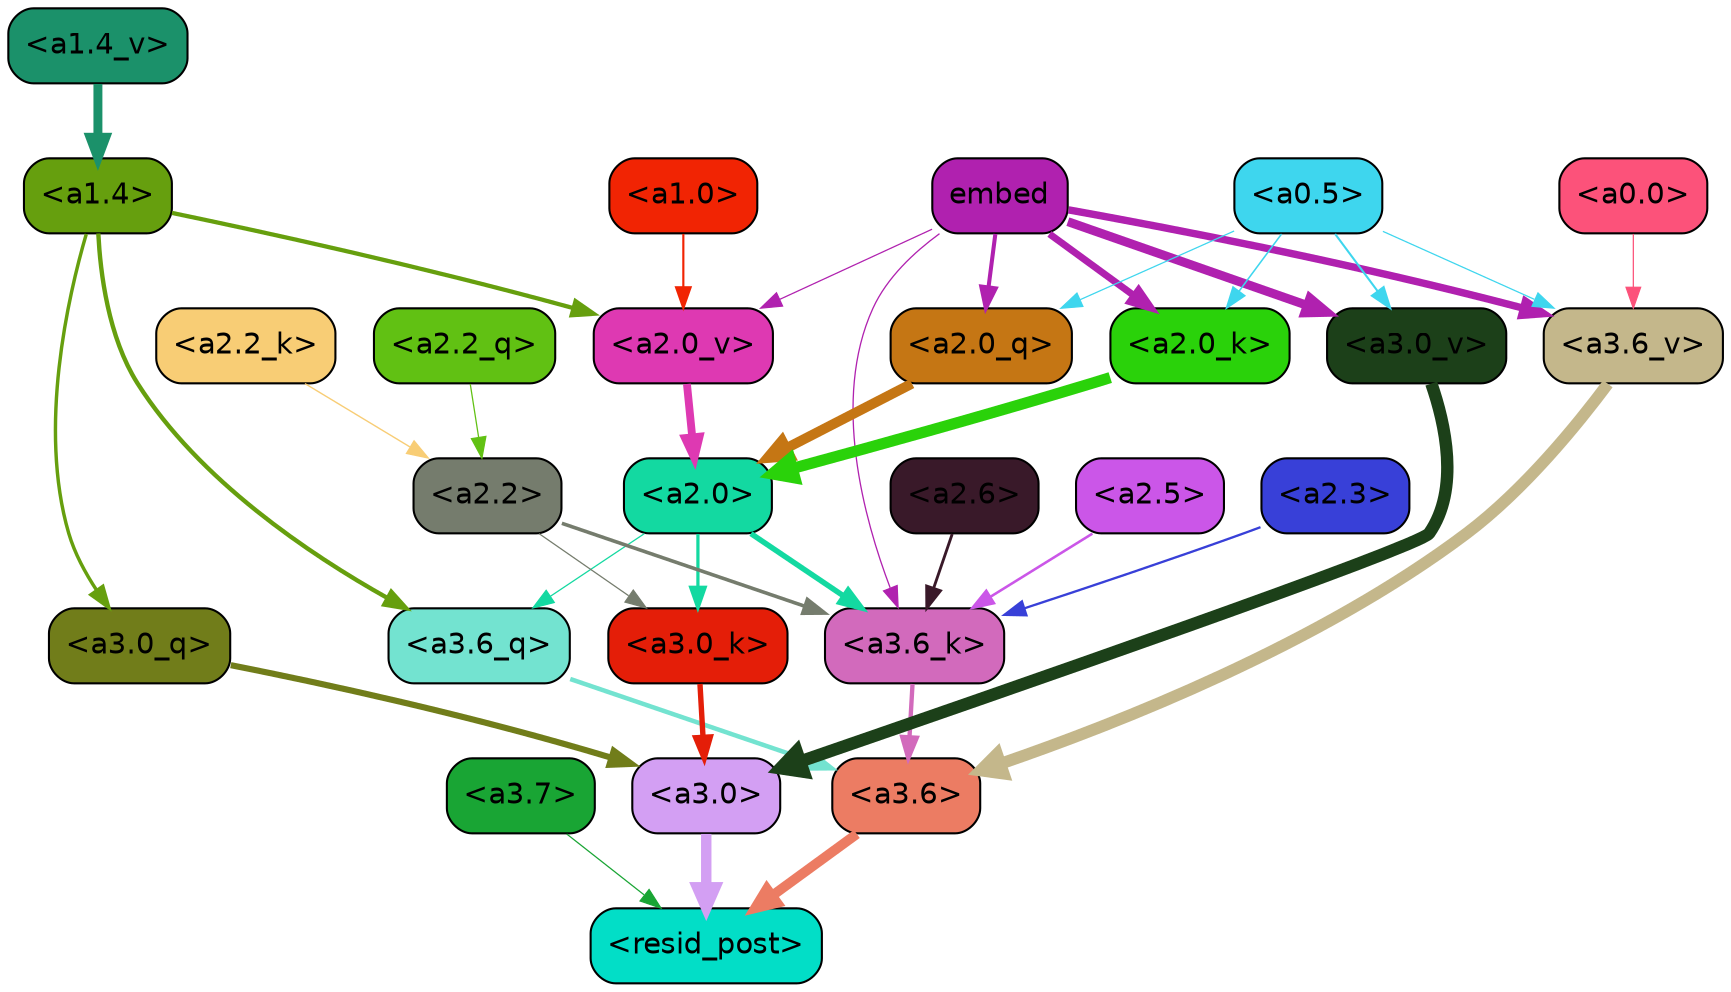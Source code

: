 strict digraph "" {
	graph [bgcolor=transparent,
		layout=dot,
		overlap=false,
		splines=true
	];
	"<a3.7>"	[color=black,
		fillcolor="#19a534",
		fontname=Helvetica,
		shape=box,
		style="filled, rounded"];
	"<resid_post>"	[color=black,
		fillcolor="#02dec7",
		fontname=Helvetica,
		shape=box,
		style="filled, rounded"];
	"<a3.7>" -> "<resid_post>"	[color="#19a534",
		penwidth=0.6];
	"<a3.6>"	[color=black,
		fillcolor="#ec7c63",
		fontname=Helvetica,
		shape=box,
		style="filled, rounded"];
	"<a3.6>" -> "<resid_post>"	[color="#ec7c63",
		penwidth=4.748674273490906];
	"<a3.0>"	[color=black,
		fillcolor="#d39ff3",
		fontname=Helvetica,
		shape=box,
		style="filled, rounded"];
	"<a3.0>" -> "<resid_post>"	[color="#d39ff3",
		penwidth=5.004031300544739];
	"<a3.6_q>"	[color=black,
		fillcolor="#73e3d0",
		fontname=Helvetica,
		shape=box,
		style="filled, rounded"];
	"<a3.6_q>" -> "<a3.6>"	[color="#73e3d0",
		penwidth=2.1656854450702667];
	"<a3.0_q>"	[color=black,
		fillcolor="#717d1a",
		fontname=Helvetica,
		shape=box,
		style="filled, rounded"];
	"<a3.0_q>" -> "<a3.0>"	[color="#717d1a",
		penwidth=2.95696559548378];
	"<a3.6_k>"	[color=black,
		fillcolor="#d26abc",
		fontname=Helvetica,
		shape=box,
		style="filled, rounded"];
	"<a3.6_k>" -> "<a3.6>"	[color="#d26abc",
		penwidth=2.086437076330185];
	"<a3.0_k>"	[color=black,
		fillcolor="#e41e08",
		fontname=Helvetica,
		shape=box,
		style="filled, rounded"];
	"<a3.0_k>" -> "<a3.0>"	[color="#e41e08",
		penwidth=2.5988530814647675];
	"<a3.6_v>"	[color=black,
		fillcolor="#c4b78b",
		fontname=Helvetica,
		shape=box,
		style="filled, rounded"];
	"<a3.6_v>" -> "<a3.6>"	[color="#c4b78b",
		penwidth=5.669987380504608];
	"<a3.0_v>"	[color=black,
		fillcolor="#1c4019",
		fontname=Helvetica,
		shape=box,
		style="filled, rounded"];
	"<a3.0_v>" -> "<a3.0>"	[color="#1c4019",
		penwidth=5.9515902400016785];
	"<a2.0>"	[color=black,
		fillcolor="#13d9a1",
		fontname=Helvetica,
		shape=box,
		style="filled, rounded"];
	"<a2.0>" -> "<a3.6_q>"	[color="#13d9a1",
		penwidth=0.6];
	"<a2.0>" -> "<a3.6_k>"	[color="#13d9a1",
		penwidth=2.6423546075820923];
	"<a2.0>" -> "<a3.0_k>"	[color="#13d9a1",
		penwidth=1.5482127666473389];
	"<a1.4>"	[color=black,
		fillcolor="#669f0e",
		fontname=Helvetica,
		shape=box,
		style="filled, rounded"];
	"<a1.4>" -> "<a3.6_q>"	[color="#669f0e",
		penwidth=2.1035547256469727];
	"<a1.4>" -> "<a3.0_q>"	[color="#669f0e",
		penwidth=1.6541699171066284];
	"<a2.0_v>"	[color=black,
		fillcolor="#de39b2",
		fontname=Helvetica,
		shape=box,
		style="filled, rounded"];
	"<a1.4>" -> "<a2.0_v>"	[color="#669f0e",
		penwidth=2.048949420452118];
	"<a2.6>"	[color=black,
		fillcolor="#391929",
		fontname=Helvetica,
		shape=box,
		style="filled, rounded"];
	"<a2.6>" -> "<a3.6_k>"	[color="#391929",
		penwidth=1.3718644380569458];
	"<a2.5>"	[color=black,
		fillcolor="#cb56e8",
		fontname=Helvetica,
		shape=box,
		style="filled, rounded"];
	"<a2.5>" -> "<a3.6_k>"	[color="#cb56e8",
		penwidth=1.231603980064392];
	"<a2.3>"	[color=black,
		fillcolor="#3840d8",
		fontname=Helvetica,
		shape=box,
		style="filled, rounded"];
	"<a2.3>" -> "<a3.6_k>"	[color="#3840d8",
		penwidth=1.1117559671401978];
	"<a2.2>"	[color=black,
		fillcolor="#757c6d",
		fontname=Helvetica,
		shape=box,
		style="filled, rounded"];
	"<a2.2>" -> "<a3.6_k>"	[color="#757c6d",
		penwidth=1.7315057516098022];
	"<a2.2>" -> "<a3.0_k>"	[color="#757c6d",
		penwidth=0.6];
	embed	[color=black,
		fillcolor="#b021af",
		fontname=Helvetica,
		shape=box,
		style="filled, rounded"];
	embed -> "<a3.6_k>"	[color="#b021af",
		penwidth=0.6229734420776367];
	embed -> "<a3.6_v>"	[color="#b021af",
		penwidth=3.56406831741333];
	embed -> "<a3.0_v>"	[color="#b021af",
		penwidth=4.293717980384827];
	"<a2.0_q>"	[color=black,
		fillcolor="#c57614",
		fontname=Helvetica,
		shape=box,
		style="filled, rounded"];
	embed -> "<a2.0_q>"	[color="#b021af",
		penwidth=1.9479764699935913];
	"<a2.0_k>"	[color=black,
		fillcolor="#2ad20a",
		fontname=Helvetica,
		shape=box,
		style="filled, rounded"];
	embed -> "<a2.0_k>"	[color="#b021af",
		penwidth=3.348647713661194];
	embed -> "<a2.0_v>"	[color="#b021af",
		penwidth=0.6];
	"<a0.5>"	[color=black,
		fillcolor="#3ed6ee",
		fontname=Helvetica,
		shape=box,
		style="filled, rounded"];
	"<a0.5>" -> "<a3.6_v>"	[color="#3ed6ee",
		penwidth=0.6];
	"<a0.5>" -> "<a3.0_v>"	[color="#3ed6ee",
		penwidth=0.9916514158248901];
	"<a0.5>" -> "<a2.0_q>"	[color="#3ed6ee",
		penwidth=0.6];
	"<a0.5>" -> "<a2.0_k>"	[color="#3ed6ee",
		penwidth=0.7479127645492554];
	"<a0.0>"	[color=black,
		fillcolor="#fc527a",
		fontname=Helvetica,
		shape=box,
		style="filled, rounded"];
	"<a0.0>" -> "<a3.6_v>"	[color="#fc527a",
		penwidth=0.6];
	"<a2.2_q>"	[color=black,
		fillcolor="#61c113",
		fontname=Helvetica,
		shape=box,
		style="filled, rounded"];
	"<a2.2_q>" -> "<a2.2>"	[color="#61c113",
		penwidth=0.6068362593650818];
	"<a2.0_q>" -> "<a2.0>"	[color="#c57614",
		penwidth=4.801594913005829];
	"<a2.2_k>"	[color=black,
		fillcolor="#f8cd75",
		fontname=Helvetica,
		shape=box,
		style="filled, rounded"];
	"<a2.2_k>" -> "<a2.2>"	[color="#f8cd75",
		penwidth=0.6648573875427246];
	"<a2.0_k>" -> "<a2.0>"	[color="#2ad20a",
		penwidth=5.364346981048584];
	"<a2.0_v>" -> "<a2.0>"	[color="#de39b2",
		penwidth=3.76983106136322];
	"<a1.0>"	[color=black,
		fillcolor="#f12403",
		fontname=Helvetica,
		shape=box,
		style="filled, rounded"];
	"<a1.0>" -> "<a2.0_v>"	[color="#f12403",
		penwidth=1.0333166718482971];
	"<a1.4_v>"	[color=black,
		fillcolor="#1b916a",
		fontname=Helvetica,
		shape=box,
		style="filled, rounded"];
	"<a1.4_v>" -> "<a1.4>"	[color="#1b916a",
		penwidth=4.295930981636047];
}
